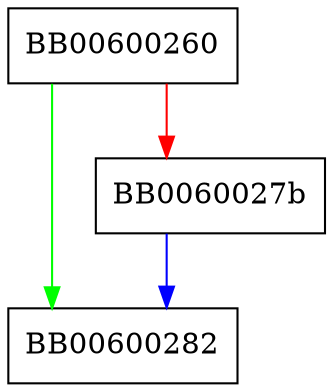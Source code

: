 digraph OSSL_SELF_TEST_set_callback {
  node [shape="box"];
  graph [splines=ortho];
  BB00600260 -> BB00600282 [color="green"];
  BB00600260 -> BB0060027b [color="red"];
  BB0060027b -> BB00600282 [color="blue"];
}